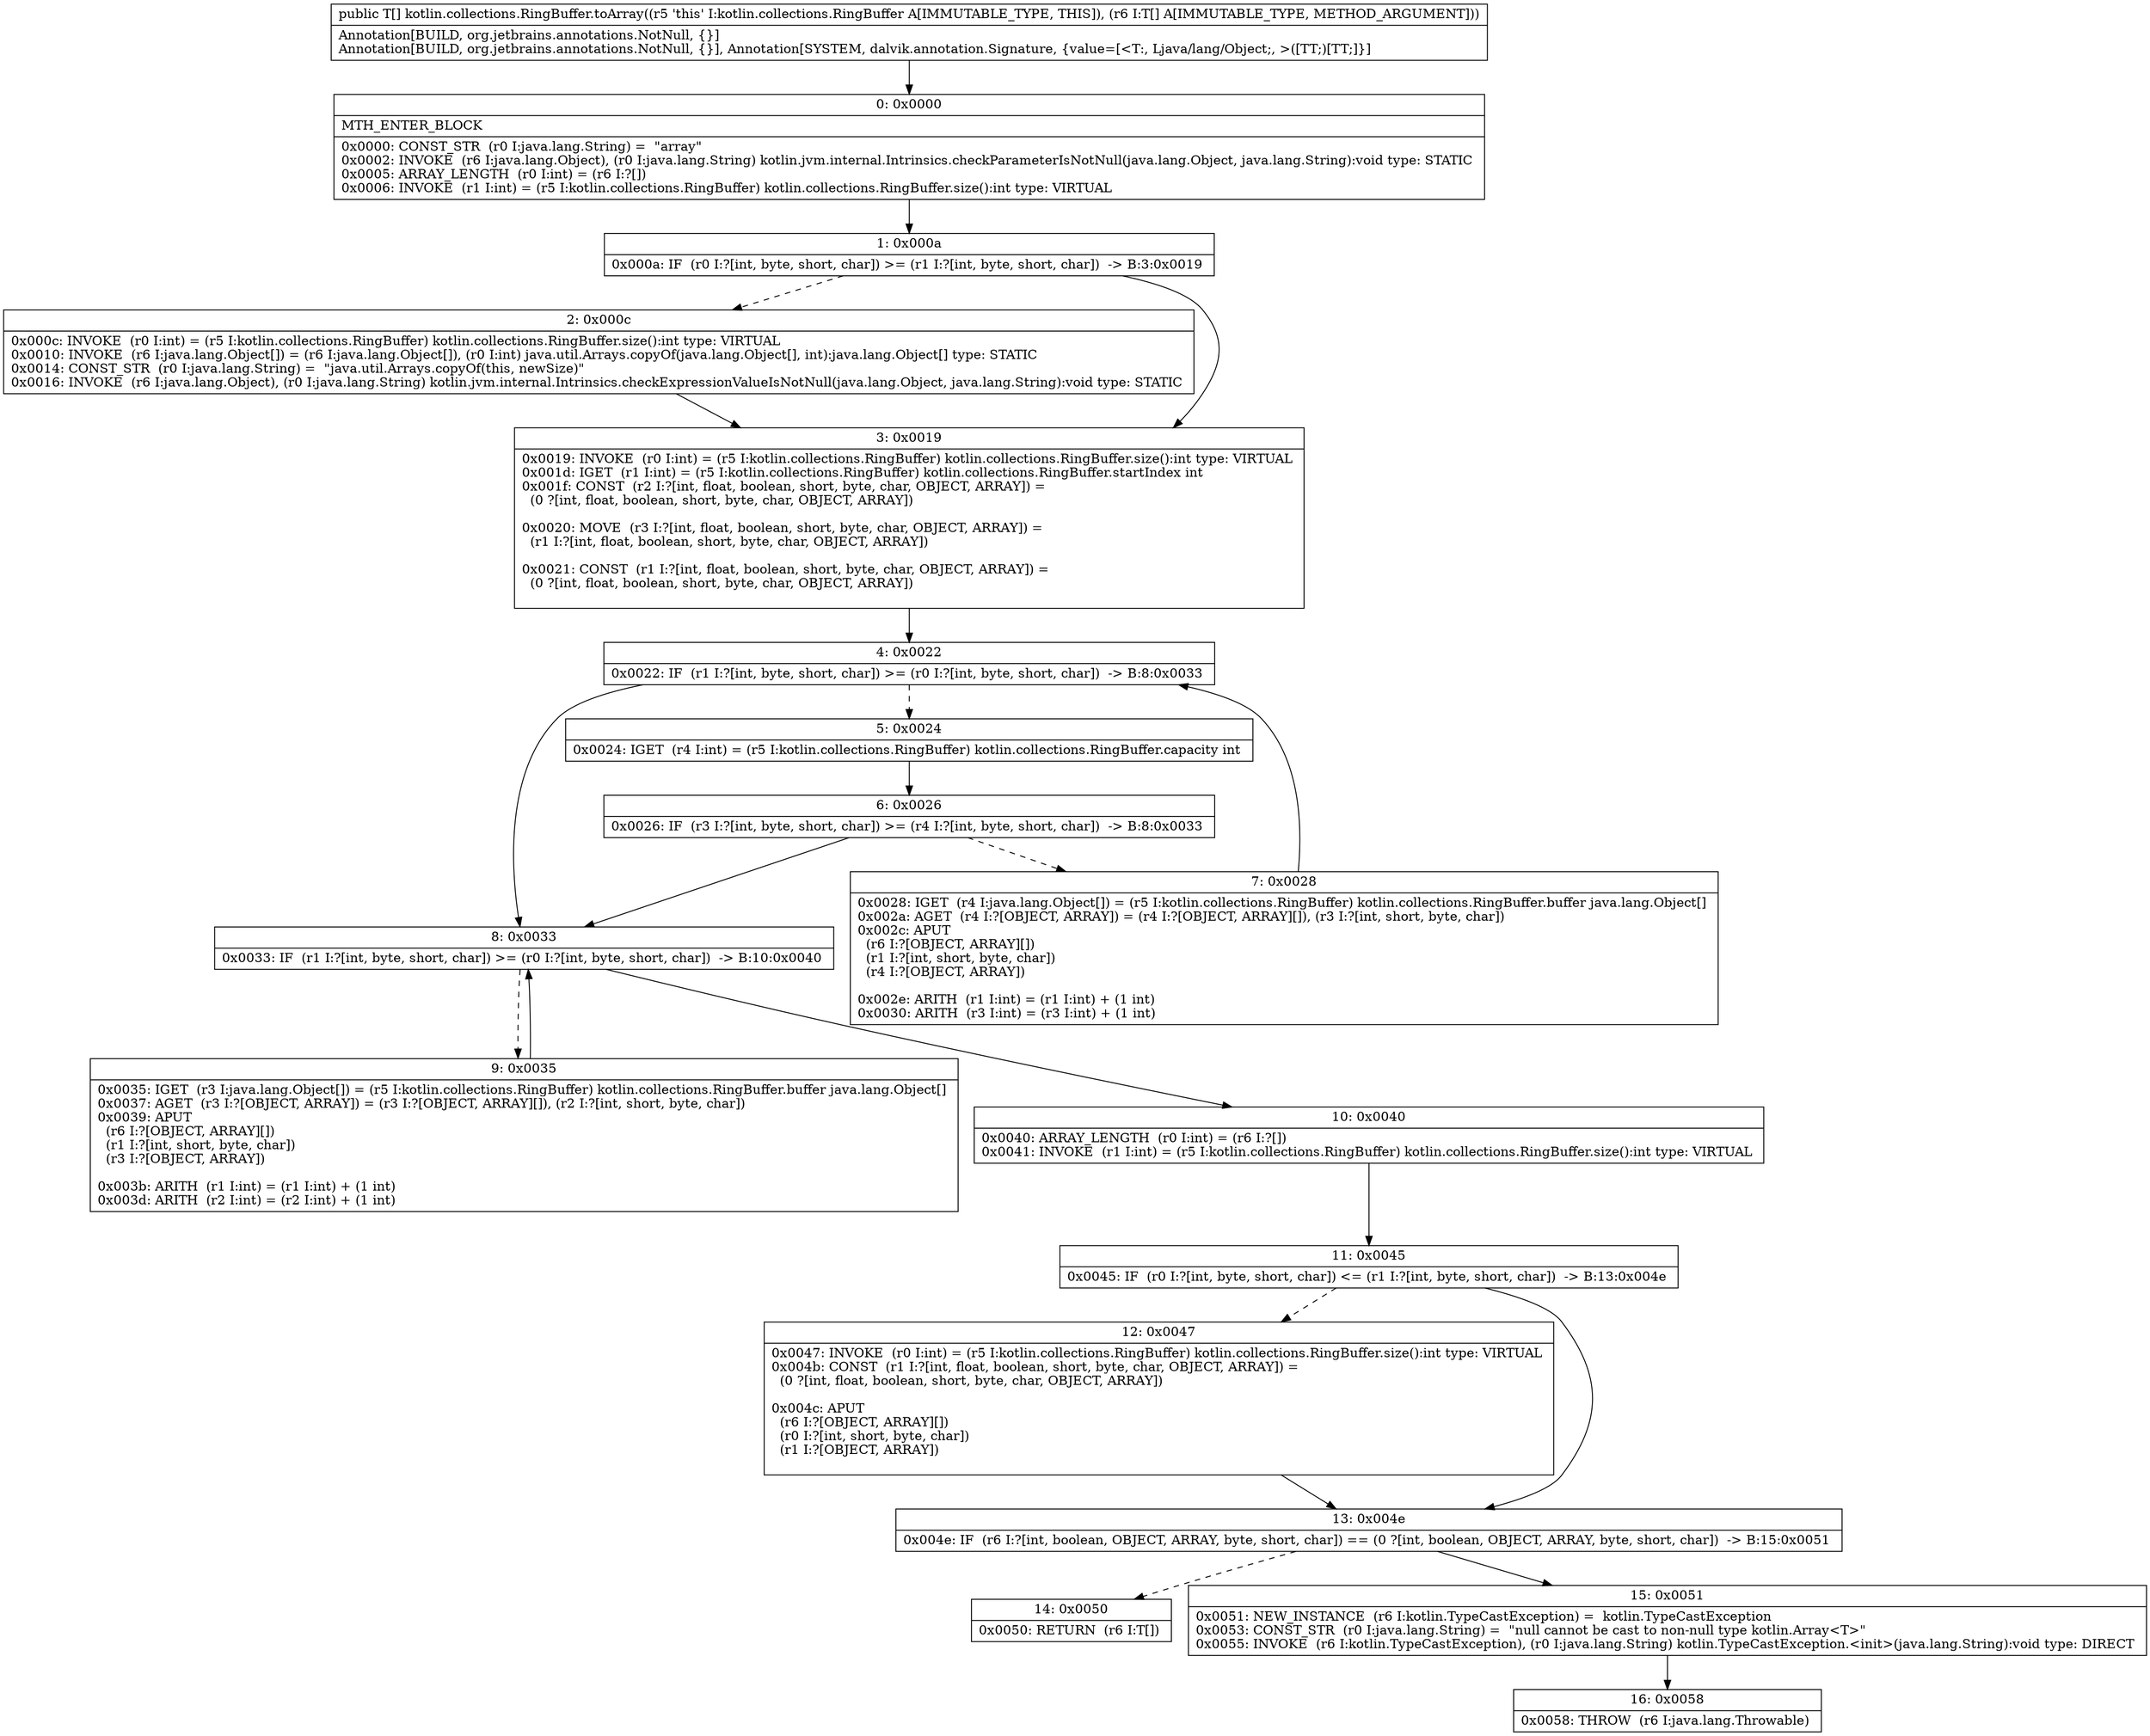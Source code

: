 digraph "CFG forkotlin.collections.RingBuffer.toArray([Ljava\/lang\/Object;)[Ljava\/lang\/Object;" {
Node_0 [shape=record,label="{0\:\ 0x0000|MTH_ENTER_BLOCK\l|0x0000: CONST_STR  (r0 I:java.lang.String) =  \"array\" \l0x0002: INVOKE  (r6 I:java.lang.Object), (r0 I:java.lang.String) kotlin.jvm.internal.Intrinsics.checkParameterIsNotNull(java.lang.Object, java.lang.String):void type: STATIC \l0x0005: ARRAY_LENGTH  (r0 I:int) = (r6 I:?[]) \l0x0006: INVOKE  (r1 I:int) = (r5 I:kotlin.collections.RingBuffer) kotlin.collections.RingBuffer.size():int type: VIRTUAL \l}"];
Node_1 [shape=record,label="{1\:\ 0x000a|0x000a: IF  (r0 I:?[int, byte, short, char]) \>= (r1 I:?[int, byte, short, char])  \-\> B:3:0x0019 \l}"];
Node_2 [shape=record,label="{2\:\ 0x000c|0x000c: INVOKE  (r0 I:int) = (r5 I:kotlin.collections.RingBuffer) kotlin.collections.RingBuffer.size():int type: VIRTUAL \l0x0010: INVOKE  (r6 I:java.lang.Object[]) = (r6 I:java.lang.Object[]), (r0 I:int) java.util.Arrays.copyOf(java.lang.Object[], int):java.lang.Object[] type: STATIC \l0x0014: CONST_STR  (r0 I:java.lang.String) =  \"java.util.Arrays.copyOf(this, newSize)\" \l0x0016: INVOKE  (r6 I:java.lang.Object), (r0 I:java.lang.String) kotlin.jvm.internal.Intrinsics.checkExpressionValueIsNotNull(java.lang.Object, java.lang.String):void type: STATIC \l}"];
Node_3 [shape=record,label="{3\:\ 0x0019|0x0019: INVOKE  (r0 I:int) = (r5 I:kotlin.collections.RingBuffer) kotlin.collections.RingBuffer.size():int type: VIRTUAL \l0x001d: IGET  (r1 I:int) = (r5 I:kotlin.collections.RingBuffer) kotlin.collections.RingBuffer.startIndex int \l0x001f: CONST  (r2 I:?[int, float, boolean, short, byte, char, OBJECT, ARRAY]) = \l  (0 ?[int, float, boolean, short, byte, char, OBJECT, ARRAY])\l \l0x0020: MOVE  (r3 I:?[int, float, boolean, short, byte, char, OBJECT, ARRAY]) = \l  (r1 I:?[int, float, boolean, short, byte, char, OBJECT, ARRAY])\l \l0x0021: CONST  (r1 I:?[int, float, boolean, short, byte, char, OBJECT, ARRAY]) = \l  (0 ?[int, float, boolean, short, byte, char, OBJECT, ARRAY])\l \l}"];
Node_4 [shape=record,label="{4\:\ 0x0022|0x0022: IF  (r1 I:?[int, byte, short, char]) \>= (r0 I:?[int, byte, short, char])  \-\> B:8:0x0033 \l}"];
Node_5 [shape=record,label="{5\:\ 0x0024|0x0024: IGET  (r4 I:int) = (r5 I:kotlin.collections.RingBuffer) kotlin.collections.RingBuffer.capacity int \l}"];
Node_6 [shape=record,label="{6\:\ 0x0026|0x0026: IF  (r3 I:?[int, byte, short, char]) \>= (r4 I:?[int, byte, short, char])  \-\> B:8:0x0033 \l}"];
Node_7 [shape=record,label="{7\:\ 0x0028|0x0028: IGET  (r4 I:java.lang.Object[]) = (r5 I:kotlin.collections.RingBuffer) kotlin.collections.RingBuffer.buffer java.lang.Object[] \l0x002a: AGET  (r4 I:?[OBJECT, ARRAY]) = (r4 I:?[OBJECT, ARRAY][]), (r3 I:?[int, short, byte, char]) \l0x002c: APUT  \l  (r6 I:?[OBJECT, ARRAY][])\l  (r1 I:?[int, short, byte, char])\l  (r4 I:?[OBJECT, ARRAY])\l \l0x002e: ARITH  (r1 I:int) = (r1 I:int) + (1 int) \l0x0030: ARITH  (r3 I:int) = (r3 I:int) + (1 int) \l}"];
Node_8 [shape=record,label="{8\:\ 0x0033|0x0033: IF  (r1 I:?[int, byte, short, char]) \>= (r0 I:?[int, byte, short, char])  \-\> B:10:0x0040 \l}"];
Node_9 [shape=record,label="{9\:\ 0x0035|0x0035: IGET  (r3 I:java.lang.Object[]) = (r5 I:kotlin.collections.RingBuffer) kotlin.collections.RingBuffer.buffer java.lang.Object[] \l0x0037: AGET  (r3 I:?[OBJECT, ARRAY]) = (r3 I:?[OBJECT, ARRAY][]), (r2 I:?[int, short, byte, char]) \l0x0039: APUT  \l  (r6 I:?[OBJECT, ARRAY][])\l  (r1 I:?[int, short, byte, char])\l  (r3 I:?[OBJECT, ARRAY])\l \l0x003b: ARITH  (r1 I:int) = (r1 I:int) + (1 int) \l0x003d: ARITH  (r2 I:int) = (r2 I:int) + (1 int) \l}"];
Node_10 [shape=record,label="{10\:\ 0x0040|0x0040: ARRAY_LENGTH  (r0 I:int) = (r6 I:?[]) \l0x0041: INVOKE  (r1 I:int) = (r5 I:kotlin.collections.RingBuffer) kotlin.collections.RingBuffer.size():int type: VIRTUAL \l}"];
Node_11 [shape=record,label="{11\:\ 0x0045|0x0045: IF  (r0 I:?[int, byte, short, char]) \<= (r1 I:?[int, byte, short, char])  \-\> B:13:0x004e \l}"];
Node_12 [shape=record,label="{12\:\ 0x0047|0x0047: INVOKE  (r0 I:int) = (r5 I:kotlin.collections.RingBuffer) kotlin.collections.RingBuffer.size():int type: VIRTUAL \l0x004b: CONST  (r1 I:?[int, float, boolean, short, byte, char, OBJECT, ARRAY]) = \l  (0 ?[int, float, boolean, short, byte, char, OBJECT, ARRAY])\l \l0x004c: APUT  \l  (r6 I:?[OBJECT, ARRAY][])\l  (r0 I:?[int, short, byte, char])\l  (r1 I:?[OBJECT, ARRAY])\l \l}"];
Node_13 [shape=record,label="{13\:\ 0x004e|0x004e: IF  (r6 I:?[int, boolean, OBJECT, ARRAY, byte, short, char]) == (0 ?[int, boolean, OBJECT, ARRAY, byte, short, char])  \-\> B:15:0x0051 \l}"];
Node_14 [shape=record,label="{14\:\ 0x0050|0x0050: RETURN  (r6 I:T[]) \l}"];
Node_15 [shape=record,label="{15\:\ 0x0051|0x0051: NEW_INSTANCE  (r6 I:kotlin.TypeCastException) =  kotlin.TypeCastException \l0x0053: CONST_STR  (r0 I:java.lang.String) =  \"null cannot be cast to non\-null type kotlin.Array\<T\>\" \l0x0055: INVOKE  (r6 I:kotlin.TypeCastException), (r0 I:java.lang.String) kotlin.TypeCastException.\<init\>(java.lang.String):void type: DIRECT \l}"];
Node_16 [shape=record,label="{16\:\ 0x0058|0x0058: THROW  (r6 I:java.lang.Throwable) \l}"];
MethodNode[shape=record,label="{public T[] kotlin.collections.RingBuffer.toArray((r5 'this' I:kotlin.collections.RingBuffer A[IMMUTABLE_TYPE, THIS]), (r6 I:T[] A[IMMUTABLE_TYPE, METHOD_ARGUMENT]))  | Annotation[BUILD, org.jetbrains.annotations.NotNull, \{\}]\lAnnotation[BUILD, org.jetbrains.annotations.NotNull, \{\}], Annotation[SYSTEM, dalvik.annotation.Signature, \{value=[\<T:, Ljava\/lang\/Object;, \>([TT;)[TT;]\}]\l}"];
MethodNode -> Node_0;
Node_0 -> Node_1;
Node_1 -> Node_2[style=dashed];
Node_1 -> Node_3;
Node_2 -> Node_3;
Node_3 -> Node_4;
Node_4 -> Node_5[style=dashed];
Node_4 -> Node_8;
Node_5 -> Node_6;
Node_6 -> Node_7[style=dashed];
Node_6 -> Node_8;
Node_7 -> Node_4;
Node_8 -> Node_9[style=dashed];
Node_8 -> Node_10;
Node_9 -> Node_8;
Node_10 -> Node_11;
Node_11 -> Node_12[style=dashed];
Node_11 -> Node_13;
Node_12 -> Node_13;
Node_13 -> Node_14[style=dashed];
Node_13 -> Node_15;
Node_15 -> Node_16;
}

